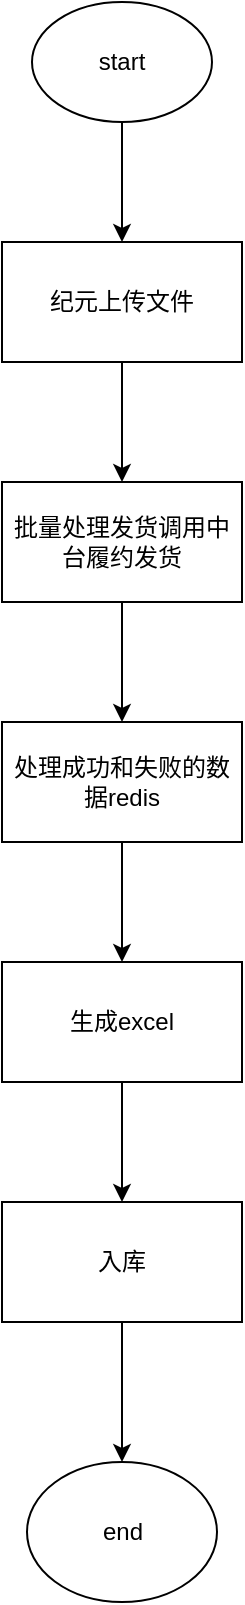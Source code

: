 <mxfile version="14.6.0" type="github">
  <diagram id="GatzeqCav2dWmPbYNhF1" name="Page-1">
    <mxGraphModel dx="1422" dy="762" grid="1" gridSize="10" guides="1" tooltips="1" connect="1" arrows="1" fold="1" page="1" pageScale="1" pageWidth="827" pageHeight="1169" math="0" shadow="0">
      <root>
        <mxCell id="0" />
        <mxCell id="1" parent="0" />
        <mxCell id="0xJOyOxBKtc-3IhlMfEm-8" value="" style="edgeStyle=orthogonalEdgeStyle;rounded=0;orthogonalLoop=1;jettySize=auto;html=1;" edge="1" parent="1" source="0xJOyOxBKtc-3IhlMfEm-1" target="0xJOyOxBKtc-3IhlMfEm-2">
          <mxGeometry relative="1" as="geometry" />
        </mxCell>
        <mxCell id="0xJOyOxBKtc-3IhlMfEm-1" value="start" style="ellipse;whiteSpace=wrap;html=1;" vertex="1" parent="1">
          <mxGeometry x="335" y="80" width="90" height="60" as="geometry" />
        </mxCell>
        <mxCell id="0xJOyOxBKtc-3IhlMfEm-9" value="" style="edgeStyle=orthogonalEdgeStyle;rounded=0;orthogonalLoop=1;jettySize=auto;html=1;" edge="1" parent="1" source="0xJOyOxBKtc-3IhlMfEm-2" target="0xJOyOxBKtc-3IhlMfEm-3">
          <mxGeometry relative="1" as="geometry" />
        </mxCell>
        <mxCell id="0xJOyOxBKtc-3IhlMfEm-2" value="纪元上传文件" style="rounded=0;whiteSpace=wrap;html=1;" vertex="1" parent="1">
          <mxGeometry x="320" y="200" width="120" height="60" as="geometry" />
        </mxCell>
        <mxCell id="0xJOyOxBKtc-3IhlMfEm-10" value="" style="edgeStyle=orthogonalEdgeStyle;rounded=0;orthogonalLoop=1;jettySize=auto;html=1;" edge="1" parent="1" source="0xJOyOxBKtc-3IhlMfEm-3" target="0xJOyOxBKtc-3IhlMfEm-4">
          <mxGeometry relative="1" as="geometry" />
        </mxCell>
        <mxCell id="0xJOyOxBKtc-3IhlMfEm-3" value="批量处理发货调用中台履约发货" style="rounded=0;whiteSpace=wrap;html=1;" vertex="1" parent="1">
          <mxGeometry x="320" y="320" width="120" height="60" as="geometry" />
        </mxCell>
        <mxCell id="0xJOyOxBKtc-3IhlMfEm-11" value="" style="edgeStyle=orthogonalEdgeStyle;rounded=0;orthogonalLoop=1;jettySize=auto;html=1;" edge="1" parent="1" source="0xJOyOxBKtc-3IhlMfEm-4" target="0xJOyOxBKtc-3IhlMfEm-5">
          <mxGeometry relative="1" as="geometry" />
        </mxCell>
        <mxCell id="0xJOyOxBKtc-3IhlMfEm-4" value="处理成功和失败的数据redis" style="rounded=0;whiteSpace=wrap;html=1;" vertex="1" parent="1">
          <mxGeometry x="320" y="440" width="120" height="60" as="geometry" />
        </mxCell>
        <mxCell id="0xJOyOxBKtc-3IhlMfEm-12" value="" style="edgeStyle=orthogonalEdgeStyle;rounded=0;orthogonalLoop=1;jettySize=auto;html=1;" edge="1" parent="1" source="0xJOyOxBKtc-3IhlMfEm-5" target="0xJOyOxBKtc-3IhlMfEm-6">
          <mxGeometry relative="1" as="geometry" />
        </mxCell>
        <mxCell id="0xJOyOxBKtc-3IhlMfEm-5" value="生成excel" style="rounded=0;whiteSpace=wrap;html=1;" vertex="1" parent="1">
          <mxGeometry x="320" y="560" width="120" height="60" as="geometry" />
        </mxCell>
        <mxCell id="0xJOyOxBKtc-3IhlMfEm-13" value="" style="edgeStyle=orthogonalEdgeStyle;rounded=0;orthogonalLoop=1;jettySize=auto;html=1;" edge="1" parent="1" source="0xJOyOxBKtc-3IhlMfEm-6" target="0xJOyOxBKtc-3IhlMfEm-7">
          <mxGeometry relative="1" as="geometry" />
        </mxCell>
        <mxCell id="0xJOyOxBKtc-3IhlMfEm-6" value="入库" style="rounded=0;whiteSpace=wrap;html=1;" vertex="1" parent="1">
          <mxGeometry x="320" y="680" width="120" height="60" as="geometry" />
        </mxCell>
        <mxCell id="0xJOyOxBKtc-3IhlMfEm-7" value="end" style="ellipse;whiteSpace=wrap;html=1;" vertex="1" parent="1">
          <mxGeometry x="332.5" y="810" width="95" height="70" as="geometry" />
        </mxCell>
      </root>
    </mxGraphModel>
  </diagram>
</mxfile>
